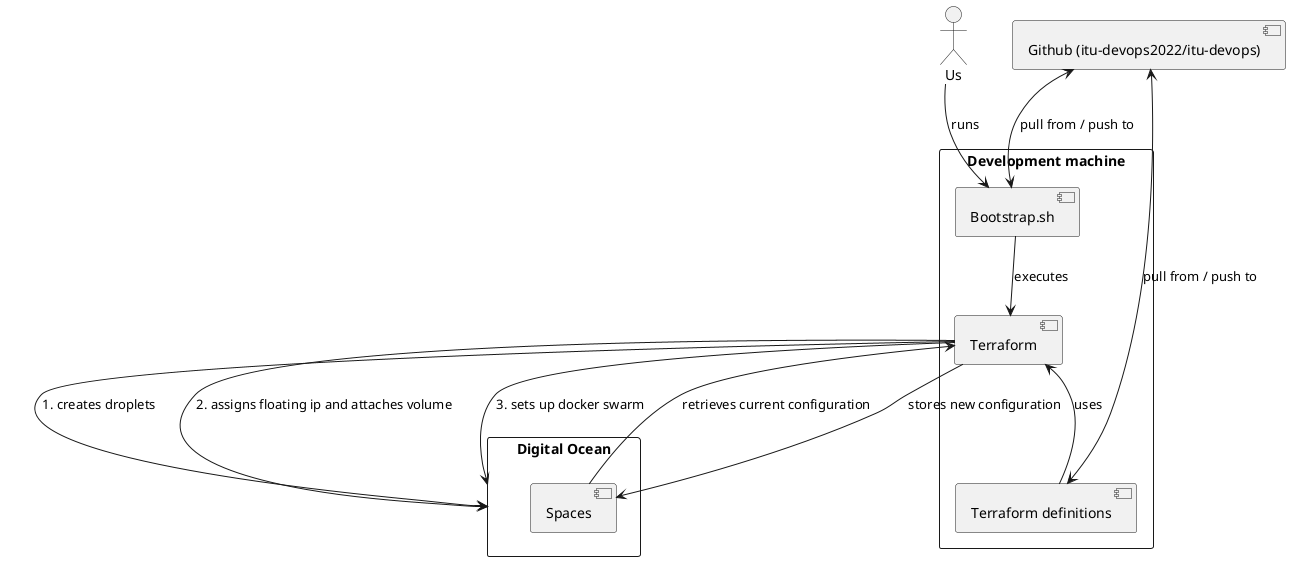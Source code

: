 @startuml

actor "Us"

rectangle "Development machine" as dm {
  [Terraform definitions]
  [Terraform]
  [Bootstrap.sh]
}

[Github (itu-devops2022/itu-devops)]

rectangle "Digital Ocean" as do {
  [Spaces]
}


[Us] --> [Bootstrap.sh] : runs
[Github (itu-devops2022/itu-devops)] <--> [Terraform definitions] : pull from / push to
[Github (itu-devops2022/itu-devops)] <--> [Bootstrap.sh] : pull from / push to


[Bootstrap.sh] --> [Terraform] : executes
[Terraform] <-- [Terraform definitions] : uses

[Terraform] --> do : 1. creates droplets
[Terraform] --> do : 2. assigns floating ip and attaches volume
[Terraform] --> do : 3. sets up docker swarm

[Spaces] --> [Terraform] : retrieves current configuration
[Spaces] <-- [Terraform] : stores new configuration

@enduml
